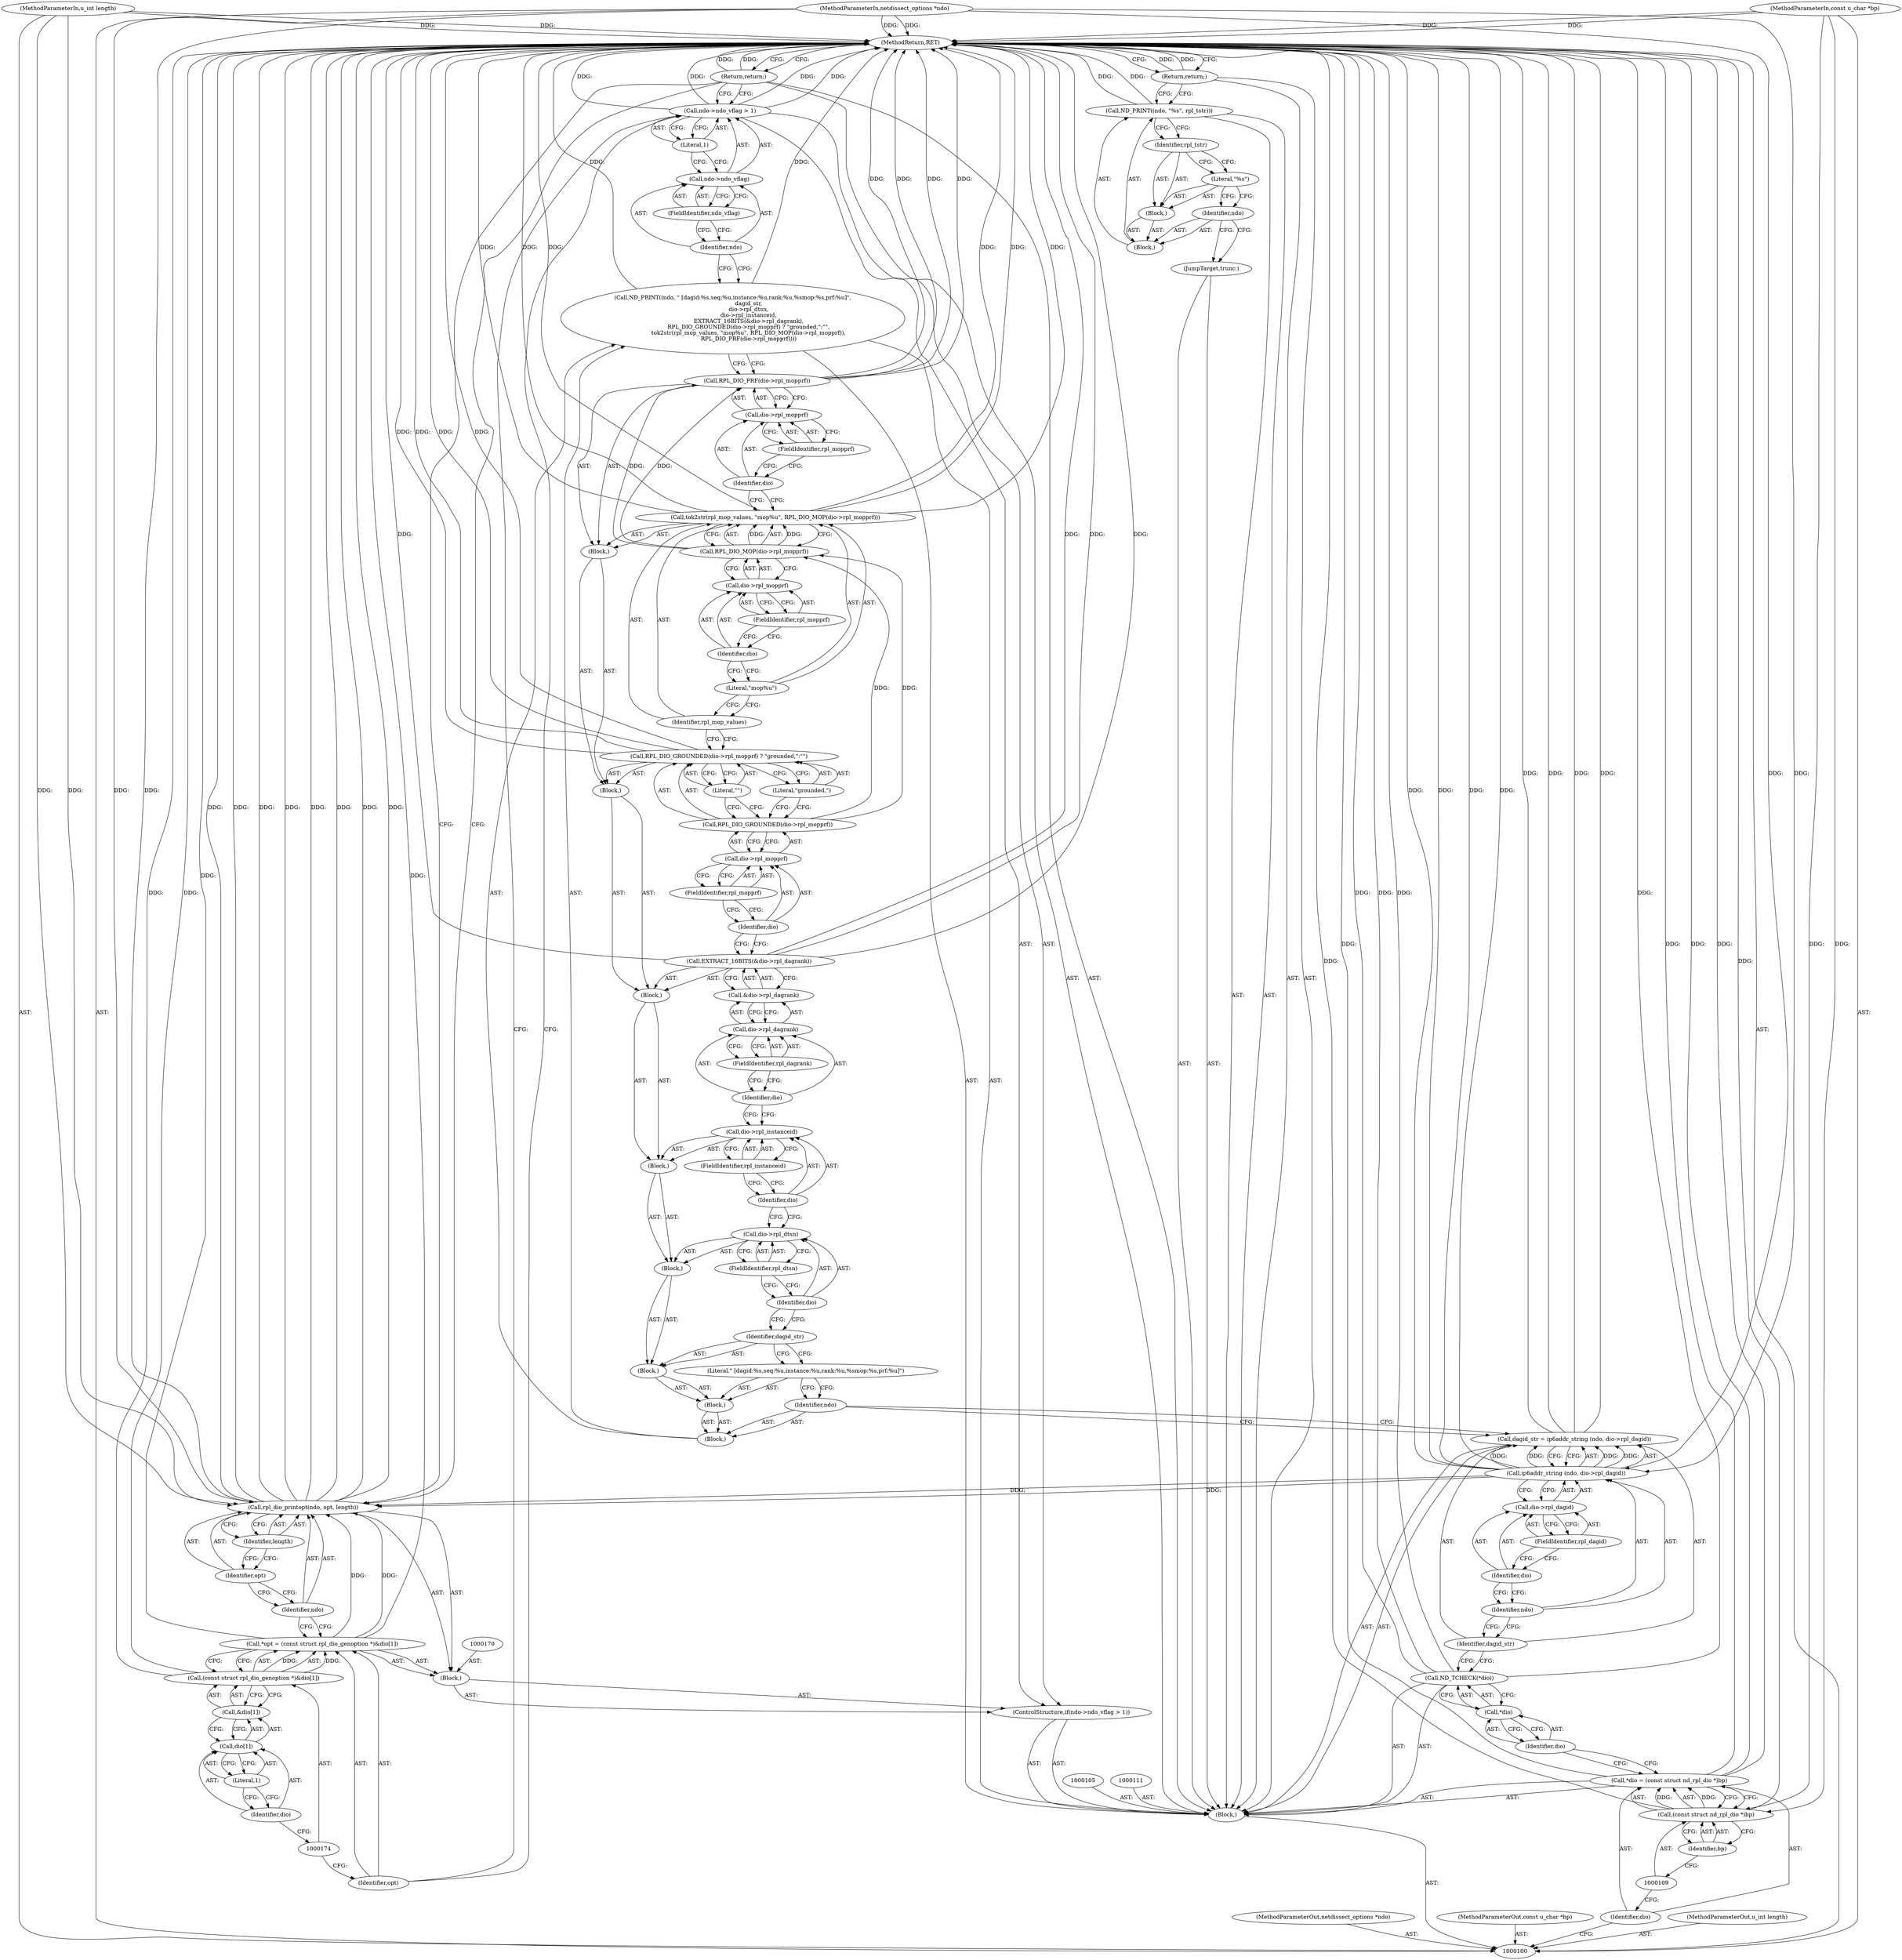 digraph "0_tcpdump_d7505276842e85bfd067fa21cdb32b8a2dc3c5e4_7" {
"1000192" [label="(MethodReturn,RET)"];
"1000101" [label="(MethodParameterIn,netdissect_options *ndo)"];
"1000284" [label="(MethodParameterOut,netdissect_options *ndo)"];
"1000123" [label="(Block,)"];
"1000124" [label="(Identifier,ndo)"];
"1000125" [label="(Block,)"];
"1000126" [label="(Literal,\" [dagid:%s,seq:%u,instance:%u,rank:%u,%smop:%s,prf:%u]\")"];
"1000122" [label="(Call,ND_PRINT((ndo, \" [dagid:%s,seq:%u,instance:%u,rank:%u,%smop:%s,prf:%u]\",\n                  dagid_str,\n                  dio->rpl_dtsn,\n                  dio->rpl_instanceid,\n                  EXTRACT_16BITS(&dio->rpl_dagrank),\n                  RPL_DIO_GROUNDED(dio->rpl_mopprf) ? \"grounded,\":\"\",\n                  tok2str(rpl_mop_values, \"mop%u\", RPL_DIO_MOP(dio->rpl_mopprf)),\n                  RPL_DIO_PRF(dio->rpl_mopprf))))"];
"1000127" [label="(Block,)"];
"1000128" [label="(Identifier,dagid_str)"];
"1000129" [label="(Block,)"];
"1000130" [label="(Call,dio->rpl_dtsn)"];
"1000131" [label="(Identifier,dio)"];
"1000132" [label="(FieldIdentifier,rpl_dtsn)"];
"1000133" [label="(Block,)"];
"1000134" [label="(Call,dio->rpl_instanceid)"];
"1000135" [label="(Identifier,dio)"];
"1000136" [label="(FieldIdentifier,rpl_instanceid)"];
"1000137" [label="(Block,)"];
"1000138" [label="(Call,EXTRACT_16BITS(&dio->rpl_dagrank))"];
"1000139" [label="(Call,&dio->rpl_dagrank)"];
"1000140" [label="(Call,dio->rpl_dagrank)"];
"1000141" [label="(Identifier,dio)"];
"1000142" [label="(FieldIdentifier,rpl_dagrank)"];
"1000143" [label="(Block,)"];
"1000144" [label="(Call,RPL_DIO_GROUNDED(dio->rpl_mopprf) ? \"grounded,\":\"\")"];
"1000145" [label="(Call,RPL_DIO_GROUNDED(dio->rpl_mopprf))"];
"1000146" [label="(Call,dio->rpl_mopprf)"];
"1000147" [label="(Identifier,dio)"];
"1000148" [label="(FieldIdentifier,rpl_mopprf)"];
"1000149" [label="(Literal,\"grounded,\")"];
"1000150" [label="(Literal,\"\")"];
"1000151" [label="(Block,)"];
"1000152" [label="(Call,tok2str(rpl_mop_values, \"mop%u\", RPL_DIO_MOP(dio->rpl_mopprf)))"];
"1000153" [label="(Identifier,rpl_mop_values)"];
"1000154" [label="(Literal,\"mop%u\")"];
"1000155" [label="(Call,RPL_DIO_MOP(dio->rpl_mopprf))"];
"1000156" [label="(Call,dio->rpl_mopprf)"];
"1000157" [label="(Identifier,dio)"];
"1000158" [label="(FieldIdentifier,rpl_mopprf)"];
"1000159" [label="(Call,RPL_DIO_PRF(dio->rpl_mopprf))"];
"1000160" [label="(Call,dio->rpl_mopprf)"];
"1000161" [label="(Identifier,dio)"];
"1000162" [label="(FieldIdentifier,rpl_mopprf)"];
"1000164" [label="(Call,ndo->ndo_vflag > 1)"];
"1000165" [label="(Call,ndo->ndo_vflag)"];
"1000166" [label="(Identifier,ndo)"];
"1000167" [label="(FieldIdentifier,ndo_vflag)"];
"1000168" [label="(Literal,1)"];
"1000163" [label="(ControlStructure,if(ndo->ndo_vflag > 1))"];
"1000102" [label="(MethodParameterIn,const u_char *bp)"];
"1000285" [label="(MethodParameterOut,const u_char *bp)"];
"1000103" [label="(MethodParameterIn,u_int length)"];
"1000286" [label="(MethodParameterOut,u_int length)"];
"1000169" [label="(Block,)"];
"1000171" [label="(Call,*opt = (const struct rpl_dio_genoption *)&dio[1])"];
"1000172" [label="(Identifier,opt)"];
"1000173" [label="(Call,(const struct rpl_dio_genoption *)&dio[1])"];
"1000175" [label="(Call,&dio[1])"];
"1000176" [label="(Call,dio[1])"];
"1000177" [label="(Identifier,dio)"];
"1000178" [label="(Literal,1)"];
"1000179" [label="(Call,rpl_dio_printopt(ndo, opt, length))"];
"1000180" [label="(Identifier,ndo)"];
"1000181" [label="(Identifier,opt)"];
"1000182" [label="(Identifier,length)"];
"1000183" [label="(Return,return;)"];
"1000184" [label="(JumpTarget,trunc:)"];
"1000185" [label="(Call,ND_PRINT((ndo, \"%s\", rpl_tstr)))"];
"1000186" [label="(Block,)"];
"1000187" [label="(Identifier,ndo)"];
"1000188" [label="(Block,)"];
"1000189" [label="(Literal,\"%s\")"];
"1000190" [label="(Identifier,rpl_tstr)"];
"1000191" [label="(Return,return;)"];
"1000104" [label="(Block,)"];
"1000106" [label="(Call,*dio = (const struct nd_rpl_dio *)bp)"];
"1000107" [label="(Identifier,dio)"];
"1000108" [label="(Call,(const struct nd_rpl_dio *)bp)"];
"1000110" [label="(Identifier,bp)"];
"1000113" [label="(Call,*dio)"];
"1000114" [label="(Identifier,dio)"];
"1000112" [label="(Call,ND_TCHECK(*dio))"];
"1000117" [label="(Call,ip6addr_string (ndo, dio->rpl_dagid))"];
"1000118" [label="(Identifier,ndo)"];
"1000119" [label="(Call,dio->rpl_dagid)"];
"1000120" [label="(Identifier,dio)"];
"1000121" [label="(FieldIdentifier,rpl_dagid)"];
"1000115" [label="(Call,dagid_str = ip6addr_string (ndo, dio->rpl_dagid))"];
"1000116" [label="(Identifier,dagid_str)"];
"1000192" -> "1000100"  [label="AST: "];
"1000192" -> "1000183"  [label="CFG: "];
"1000192" -> "1000191"  [label="CFG: "];
"1000191" -> "1000192"  [label="DDG: "];
"1000183" -> "1000192"  [label="DDG: "];
"1000164" -> "1000192"  [label="DDG: "];
"1000164" -> "1000192"  [label="DDG: "];
"1000106" -> "1000192"  [label="DDG: "];
"1000106" -> "1000192"  [label="DDG: "];
"1000185" -> "1000192"  [label="DDG: "];
"1000179" -> "1000192"  [label="DDG: "];
"1000179" -> "1000192"  [label="DDG: "];
"1000179" -> "1000192"  [label="DDG: "];
"1000179" -> "1000192"  [label="DDG: "];
"1000159" -> "1000192"  [label="DDG: "];
"1000159" -> "1000192"  [label="DDG: "];
"1000138" -> "1000192"  [label="DDG: "];
"1000138" -> "1000192"  [label="DDG: "];
"1000152" -> "1000192"  [label="DDG: "];
"1000152" -> "1000192"  [label="DDG: "];
"1000152" -> "1000192"  [label="DDG: "];
"1000117" -> "1000192"  [label="DDG: "];
"1000117" -> "1000192"  [label="DDG: "];
"1000115" -> "1000192"  [label="DDG: "];
"1000115" -> "1000192"  [label="DDG: "];
"1000103" -> "1000192"  [label="DDG: "];
"1000144" -> "1000192"  [label="DDG: "];
"1000144" -> "1000192"  [label="DDG: "];
"1000102" -> "1000192"  [label="DDG: "];
"1000112" -> "1000192"  [label="DDG: "];
"1000112" -> "1000192"  [label="DDG: "];
"1000101" -> "1000192"  [label="DDG: "];
"1000108" -> "1000192"  [label="DDG: "];
"1000171" -> "1000192"  [label="DDG: "];
"1000122" -> "1000192"  [label="DDG: "];
"1000173" -> "1000192"  [label="DDG: "];
"1000101" -> "1000100"  [label="AST: "];
"1000101" -> "1000192"  [label="DDG: "];
"1000101" -> "1000117"  [label="DDG: "];
"1000101" -> "1000179"  [label="DDG: "];
"1000284" -> "1000100"  [label="AST: "];
"1000123" -> "1000122"  [label="AST: "];
"1000124" -> "1000123"  [label="AST: "];
"1000125" -> "1000123"  [label="AST: "];
"1000124" -> "1000123"  [label="AST: "];
"1000124" -> "1000115"  [label="CFG: "];
"1000126" -> "1000124"  [label="CFG: "];
"1000125" -> "1000123"  [label="AST: "];
"1000126" -> "1000125"  [label="AST: "];
"1000127" -> "1000125"  [label="AST: "];
"1000126" -> "1000125"  [label="AST: "];
"1000126" -> "1000124"  [label="CFG: "];
"1000128" -> "1000126"  [label="CFG: "];
"1000122" -> "1000104"  [label="AST: "];
"1000122" -> "1000159"  [label="CFG: "];
"1000123" -> "1000122"  [label="AST: "];
"1000166" -> "1000122"  [label="CFG: "];
"1000122" -> "1000192"  [label="DDG: "];
"1000127" -> "1000125"  [label="AST: "];
"1000128" -> "1000127"  [label="AST: "];
"1000129" -> "1000127"  [label="AST: "];
"1000128" -> "1000127"  [label="AST: "];
"1000128" -> "1000126"  [label="CFG: "];
"1000131" -> "1000128"  [label="CFG: "];
"1000129" -> "1000127"  [label="AST: "];
"1000130" -> "1000129"  [label="AST: "];
"1000133" -> "1000129"  [label="AST: "];
"1000130" -> "1000129"  [label="AST: "];
"1000130" -> "1000132"  [label="CFG: "];
"1000131" -> "1000130"  [label="AST: "];
"1000132" -> "1000130"  [label="AST: "];
"1000135" -> "1000130"  [label="CFG: "];
"1000131" -> "1000130"  [label="AST: "];
"1000131" -> "1000128"  [label="CFG: "];
"1000132" -> "1000131"  [label="CFG: "];
"1000132" -> "1000130"  [label="AST: "];
"1000132" -> "1000131"  [label="CFG: "];
"1000130" -> "1000132"  [label="CFG: "];
"1000133" -> "1000129"  [label="AST: "];
"1000134" -> "1000133"  [label="AST: "];
"1000137" -> "1000133"  [label="AST: "];
"1000134" -> "1000133"  [label="AST: "];
"1000134" -> "1000136"  [label="CFG: "];
"1000135" -> "1000134"  [label="AST: "];
"1000136" -> "1000134"  [label="AST: "];
"1000141" -> "1000134"  [label="CFG: "];
"1000135" -> "1000134"  [label="AST: "];
"1000135" -> "1000130"  [label="CFG: "];
"1000136" -> "1000135"  [label="CFG: "];
"1000136" -> "1000134"  [label="AST: "];
"1000136" -> "1000135"  [label="CFG: "];
"1000134" -> "1000136"  [label="CFG: "];
"1000137" -> "1000133"  [label="AST: "];
"1000138" -> "1000137"  [label="AST: "];
"1000143" -> "1000137"  [label="AST: "];
"1000138" -> "1000137"  [label="AST: "];
"1000138" -> "1000139"  [label="CFG: "];
"1000139" -> "1000138"  [label="AST: "];
"1000147" -> "1000138"  [label="CFG: "];
"1000138" -> "1000192"  [label="DDG: "];
"1000138" -> "1000192"  [label="DDG: "];
"1000139" -> "1000138"  [label="AST: "];
"1000139" -> "1000140"  [label="CFG: "];
"1000140" -> "1000139"  [label="AST: "];
"1000138" -> "1000139"  [label="CFG: "];
"1000140" -> "1000139"  [label="AST: "];
"1000140" -> "1000142"  [label="CFG: "];
"1000141" -> "1000140"  [label="AST: "];
"1000142" -> "1000140"  [label="AST: "];
"1000139" -> "1000140"  [label="CFG: "];
"1000141" -> "1000140"  [label="AST: "];
"1000141" -> "1000134"  [label="CFG: "];
"1000142" -> "1000141"  [label="CFG: "];
"1000142" -> "1000140"  [label="AST: "];
"1000142" -> "1000141"  [label="CFG: "];
"1000140" -> "1000142"  [label="CFG: "];
"1000143" -> "1000137"  [label="AST: "];
"1000144" -> "1000143"  [label="AST: "];
"1000151" -> "1000143"  [label="AST: "];
"1000144" -> "1000143"  [label="AST: "];
"1000144" -> "1000149"  [label="CFG: "];
"1000144" -> "1000150"  [label="CFG: "];
"1000145" -> "1000144"  [label="AST: "];
"1000149" -> "1000144"  [label="AST: "];
"1000150" -> "1000144"  [label="AST: "];
"1000153" -> "1000144"  [label="CFG: "];
"1000144" -> "1000192"  [label="DDG: "];
"1000144" -> "1000192"  [label="DDG: "];
"1000145" -> "1000144"  [label="AST: "];
"1000145" -> "1000146"  [label="CFG: "];
"1000146" -> "1000145"  [label="AST: "];
"1000149" -> "1000145"  [label="CFG: "];
"1000150" -> "1000145"  [label="CFG: "];
"1000145" -> "1000155"  [label="DDG: "];
"1000146" -> "1000145"  [label="AST: "];
"1000146" -> "1000148"  [label="CFG: "];
"1000147" -> "1000146"  [label="AST: "];
"1000148" -> "1000146"  [label="AST: "];
"1000145" -> "1000146"  [label="CFG: "];
"1000147" -> "1000146"  [label="AST: "];
"1000147" -> "1000138"  [label="CFG: "];
"1000148" -> "1000147"  [label="CFG: "];
"1000148" -> "1000146"  [label="AST: "];
"1000148" -> "1000147"  [label="CFG: "];
"1000146" -> "1000148"  [label="CFG: "];
"1000149" -> "1000144"  [label="AST: "];
"1000149" -> "1000145"  [label="CFG: "];
"1000144" -> "1000149"  [label="CFG: "];
"1000150" -> "1000144"  [label="AST: "];
"1000150" -> "1000145"  [label="CFG: "];
"1000144" -> "1000150"  [label="CFG: "];
"1000151" -> "1000143"  [label="AST: "];
"1000152" -> "1000151"  [label="AST: "];
"1000159" -> "1000151"  [label="AST: "];
"1000152" -> "1000151"  [label="AST: "];
"1000152" -> "1000155"  [label="CFG: "];
"1000153" -> "1000152"  [label="AST: "];
"1000154" -> "1000152"  [label="AST: "];
"1000155" -> "1000152"  [label="AST: "];
"1000161" -> "1000152"  [label="CFG: "];
"1000152" -> "1000192"  [label="DDG: "];
"1000152" -> "1000192"  [label="DDG: "];
"1000152" -> "1000192"  [label="DDG: "];
"1000155" -> "1000152"  [label="DDG: "];
"1000153" -> "1000152"  [label="AST: "];
"1000153" -> "1000144"  [label="CFG: "];
"1000154" -> "1000153"  [label="CFG: "];
"1000154" -> "1000152"  [label="AST: "];
"1000154" -> "1000153"  [label="CFG: "];
"1000157" -> "1000154"  [label="CFG: "];
"1000155" -> "1000152"  [label="AST: "];
"1000155" -> "1000156"  [label="CFG: "];
"1000156" -> "1000155"  [label="AST: "];
"1000152" -> "1000155"  [label="CFG: "];
"1000155" -> "1000152"  [label="DDG: "];
"1000145" -> "1000155"  [label="DDG: "];
"1000155" -> "1000159"  [label="DDG: "];
"1000156" -> "1000155"  [label="AST: "];
"1000156" -> "1000158"  [label="CFG: "];
"1000157" -> "1000156"  [label="AST: "];
"1000158" -> "1000156"  [label="AST: "];
"1000155" -> "1000156"  [label="CFG: "];
"1000157" -> "1000156"  [label="AST: "];
"1000157" -> "1000154"  [label="CFG: "];
"1000158" -> "1000157"  [label="CFG: "];
"1000158" -> "1000156"  [label="AST: "];
"1000158" -> "1000157"  [label="CFG: "];
"1000156" -> "1000158"  [label="CFG: "];
"1000159" -> "1000151"  [label="AST: "];
"1000159" -> "1000160"  [label="CFG: "];
"1000160" -> "1000159"  [label="AST: "];
"1000122" -> "1000159"  [label="CFG: "];
"1000159" -> "1000192"  [label="DDG: "];
"1000159" -> "1000192"  [label="DDG: "];
"1000155" -> "1000159"  [label="DDG: "];
"1000160" -> "1000159"  [label="AST: "];
"1000160" -> "1000162"  [label="CFG: "];
"1000161" -> "1000160"  [label="AST: "];
"1000162" -> "1000160"  [label="AST: "];
"1000159" -> "1000160"  [label="CFG: "];
"1000161" -> "1000160"  [label="AST: "];
"1000161" -> "1000152"  [label="CFG: "];
"1000162" -> "1000161"  [label="CFG: "];
"1000162" -> "1000160"  [label="AST: "];
"1000162" -> "1000161"  [label="CFG: "];
"1000160" -> "1000162"  [label="CFG: "];
"1000164" -> "1000163"  [label="AST: "];
"1000164" -> "1000168"  [label="CFG: "];
"1000165" -> "1000164"  [label="AST: "];
"1000168" -> "1000164"  [label="AST: "];
"1000172" -> "1000164"  [label="CFG: "];
"1000183" -> "1000164"  [label="CFG: "];
"1000164" -> "1000192"  [label="DDG: "];
"1000164" -> "1000192"  [label="DDG: "];
"1000165" -> "1000164"  [label="AST: "];
"1000165" -> "1000167"  [label="CFG: "];
"1000166" -> "1000165"  [label="AST: "];
"1000167" -> "1000165"  [label="AST: "];
"1000168" -> "1000165"  [label="CFG: "];
"1000166" -> "1000165"  [label="AST: "];
"1000166" -> "1000122"  [label="CFG: "];
"1000167" -> "1000166"  [label="CFG: "];
"1000167" -> "1000165"  [label="AST: "];
"1000167" -> "1000166"  [label="CFG: "];
"1000165" -> "1000167"  [label="CFG: "];
"1000168" -> "1000164"  [label="AST: "];
"1000168" -> "1000165"  [label="CFG: "];
"1000164" -> "1000168"  [label="CFG: "];
"1000163" -> "1000104"  [label="AST: "];
"1000164" -> "1000163"  [label="AST: "];
"1000169" -> "1000163"  [label="AST: "];
"1000102" -> "1000100"  [label="AST: "];
"1000102" -> "1000192"  [label="DDG: "];
"1000102" -> "1000108"  [label="DDG: "];
"1000285" -> "1000100"  [label="AST: "];
"1000103" -> "1000100"  [label="AST: "];
"1000103" -> "1000192"  [label="DDG: "];
"1000103" -> "1000179"  [label="DDG: "];
"1000286" -> "1000100"  [label="AST: "];
"1000169" -> "1000163"  [label="AST: "];
"1000170" -> "1000169"  [label="AST: "];
"1000171" -> "1000169"  [label="AST: "];
"1000179" -> "1000169"  [label="AST: "];
"1000171" -> "1000169"  [label="AST: "];
"1000171" -> "1000173"  [label="CFG: "];
"1000172" -> "1000171"  [label="AST: "];
"1000173" -> "1000171"  [label="AST: "];
"1000180" -> "1000171"  [label="CFG: "];
"1000171" -> "1000192"  [label="DDG: "];
"1000173" -> "1000171"  [label="DDG: "];
"1000171" -> "1000179"  [label="DDG: "];
"1000172" -> "1000171"  [label="AST: "];
"1000172" -> "1000164"  [label="CFG: "];
"1000174" -> "1000172"  [label="CFG: "];
"1000173" -> "1000171"  [label="AST: "];
"1000173" -> "1000175"  [label="CFG: "];
"1000174" -> "1000173"  [label="AST: "];
"1000175" -> "1000173"  [label="AST: "];
"1000171" -> "1000173"  [label="CFG: "];
"1000173" -> "1000192"  [label="DDG: "];
"1000173" -> "1000171"  [label="DDG: "];
"1000175" -> "1000173"  [label="AST: "];
"1000175" -> "1000176"  [label="CFG: "];
"1000176" -> "1000175"  [label="AST: "];
"1000173" -> "1000175"  [label="CFG: "];
"1000176" -> "1000175"  [label="AST: "];
"1000176" -> "1000178"  [label="CFG: "];
"1000177" -> "1000176"  [label="AST: "];
"1000178" -> "1000176"  [label="AST: "];
"1000175" -> "1000176"  [label="CFG: "];
"1000177" -> "1000176"  [label="AST: "];
"1000177" -> "1000174"  [label="CFG: "];
"1000178" -> "1000177"  [label="CFG: "];
"1000178" -> "1000176"  [label="AST: "];
"1000178" -> "1000177"  [label="CFG: "];
"1000176" -> "1000178"  [label="CFG: "];
"1000179" -> "1000169"  [label="AST: "];
"1000179" -> "1000182"  [label="CFG: "];
"1000180" -> "1000179"  [label="AST: "];
"1000181" -> "1000179"  [label="AST: "];
"1000182" -> "1000179"  [label="AST: "];
"1000183" -> "1000179"  [label="CFG: "];
"1000179" -> "1000192"  [label="DDG: "];
"1000179" -> "1000192"  [label="DDG: "];
"1000179" -> "1000192"  [label="DDG: "];
"1000179" -> "1000192"  [label="DDG: "];
"1000117" -> "1000179"  [label="DDG: "];
"1000101" -> "1000179"  [label="DDG: "];
"1000171" -> "1000179"  [label="DDG: "];
"1000103" -> "1000179"  [label="DDG: "];
"1000180" -> "1000179"  [label="AST: "];
"1000180" -> "1000171"  [label="CFG: "];
"1000181" -> "1000180"  [label="CFG: "];
"1000181" -> "1000179"  [label="AST: "];
"1000181" -> "1000180"  [label="CFG: "];
"1000182" -> "1000181"  [label="CFG: "];
"1000182" -> "1000179"  [label="AST: "];
"1000182" -> "1000181"  [label="CFG: "];
"1000179" -> "1000182"  [label="CFG: "];
"1000183" -> "1000104"  [label="AST: "];
"1000183" -> "1000179"  [label="CFG: "];
"1000183" -> "1000164"  [label="CFG: "];
"1000192" -> "1000183"  [label="CFG: "];
"1000183" -> "1000192"  [label="DDG: "];
"1000184" -> "1000104"  [label="AST: "];
"1000187" -> "1000184"  [label="CFG: "];
"1000185" -> "1000104"  [label="AST: "];
"1000185" -> "1000190"  [label="CFG: "];
"1000186" -> "1000185"  [label="AST: "];
"1000191" -> "1000185"  [label="CFG: "];
"1000185" -> "1000192"  [label="DDG: "];
"1000186" -> "1000185"  [label="AST: "];
"1000187" -> "1000186"  [label="AST: "];
"1000188" -> "1000186"  [label="AST: "];
"1000187" -> "1000186"  [label="AST: "];
"1000187" -> "1000184"  [label="CFG: "];
"1000189" -> "1000187"  [label="CFG: "];
"1000188" -> "1000186"  [label="AST: "];
"1000189" -> "1000188"  [label="AST: "];
"1000190" -> "1000188"  [label="AST: "];
"1000189" -> "1000188"  [label="AST: "];
"1000189" -> "1000187"  [label="CFG: "];
"1000190" -> "1000189"  [label="CFG: "];
"1000190" -> "1000188"  [label="AST: "];
"1000190" -> "1000189"  [label="CFG: "];
"1000185" -> "1000190"  [label="CFG: "];
"1000191" -> "1000104"  [label="AST: "];
"1000191" -> "1000185"  [label="CFG: "];
"1000192" -> "1000191"  [label="CFG: "];
"1000191" -> "1000192"  [label="DDG: "];
"1000104" -> "1000100"  [label="AST: "];
"1000105" -> "1000104"  [label="AST: "];
"1000106" -> "1000104"  [label="AST: "];
"1000111" -> "1000104"  [label="AST: "];
"1000112" -> "1000104"  [label="AST: "];
"1000115" -> "1000104"  [label="AST: "];
"1000122" -> "1000104"  [label="AST: "];
"1000163" -> "1000104"  [label="AST: "];
"1000183" -> "1000104"  [label="AST: "];
"1000184" -> "1000104"  [label="AST: "];
"1000185" -> "1000104"  [label="AST: "];
"1000191" -> "1000104"  [label="AST: "];
"1000106" -> "1000104"  [label="AST: "];
"1000106" -> "1000108"  [label="CFG: "];
"1000107" -> "1000106"  [label="AST: "];
"1000108" -> "1000106"  [label="AST: "];
"1000114" -> "1000106"  [label="CFG: "];
"1000106" -> "1000192"  [label="DDG: "];
"1000106" -> "1000192"  [label="DDG: "];
"1000108" -> "1000106"  [label="DDG: "];
"1000107" -> "1000106"  [label="AST: "];
"1000107" -> "1000100"  [label="CFG: "];
"1000109" -> "1000107"  [label="CFG: "];
"1000108" -> "1000106"  [label="AST: "];
"1000108" -> "1000110"  [label="CFG: "];
"1000109" -> "1000108"  [label="AST: "];
"1000110" -> "1000108"  [label="AST: "];
"1000106" -> "1000108"  [label="CFG: "];
"1000108" -> "1000192"  [label="DDG: "];
"1000108" -> "1000106"  [label="DDG: "];
"1000102" -> "1000108"  [label="DDG: "];
"1000110" -> "1000108"  [label="AST: "];
"1000110" -> "1000109"  [label="CFG: "];
"1000108" -> "1000110"  [label="CFG: "];
"1000113" -> "1000112"  [label="AST: "];
"1000113" -> "1000114"  [label="CFG: "];
"1000114" -> "1000113"  [label="AST: "];
"1000112" -> "1000113"  [label="CFG: "];
"1000114" -> "1000113"  [label="AST: "];
"1000114" -> "1000106"  [label="CFG: "];
"1000113" -> "1000114"  [label="CFG: "];
"1000112" -> "1000104"  [label="AST: "];
"1000112" -> "1000113"  [label="CFG: "];
"1000113" -> "1000112"  [label="AST: "];
"1000116" -> "1000112"  [label="CFG: "];
"1000112" -> "1000192"  [label="DDG: "];
"1000112" -> "1000192"  [label="DDG: "];
"1000117" -> "1000115"  [label="AST: "];
"1000117" -> "1000119"  [label="CFG: "];
"1000118" -> "1000117"  [label="AST: "];
"1000119" -> "1000117"  [label="AST: "];
"1000115" -> "1000117"  [label="CFG: "];
"1000117" -> "1000192"  [label="DDG: "];
"1000117" -> "1000192"  [label="DDG: "];
"1000117" -> "1000115"  [label="DDG: "];
"1000117" -> "1000115"  [label="DDG: "];
"1000101" -> "1000117"  [label="DDG: "];
"1000117" -> "1000179"  [label="DDG: "];
"1000118" -> "1000117"  [label="AST: "];
"1000118" -> "1000116"  [label="CFG: "];
"1000120" -> "1000118"  [label="CFG: "];
"1000119" -> "1000117"  [label="AST: "];
"1000119" -> "1000121"  [label="CFG: "];
"1000120" -> "1000119"  [label="AST: "];
"1000121" -> "1000119"  [label="AST: "];
"1000117" -> "1000119"  [label="CFG: "];
"1000120" -> "1000119"  [label="AST: "];
"1000120" -> "1000118"  [label="CFG: "];
"1000121" -> "1000120"  [label="CFG: "];
"1000121" -> "1000119"  [label="AST: "];
"1000121" -> "1000120"  [label="CFG: "];
"1000119" -> "1000121"  [label="CFG: "];
"1000115" -> "1000104"  [label="AST: "];
"1000115" -> "1000117"  [label="CFG: "];
"1000116" -> "1000115"  [label="AST: "];
"1000117" -> "1000115"  [label="AST: "];
"1000124" -> "1000115"  [label="CFG: "];
"1000115" -> "1000192"  [label="DDG: "];
"1000115" -> "1000192"  [label="DDG: "];
"1000117" -> "1000115"  [label="DDG: "];
"1000117" -> "1000115"  [label="DDG: "];
"1000116" -> "1000115"  [label="AST: "];
"1000116" -> "1000112"  [label="CFG: "];
"1000118" -> "1000116"  [label="CFG: "];
}

